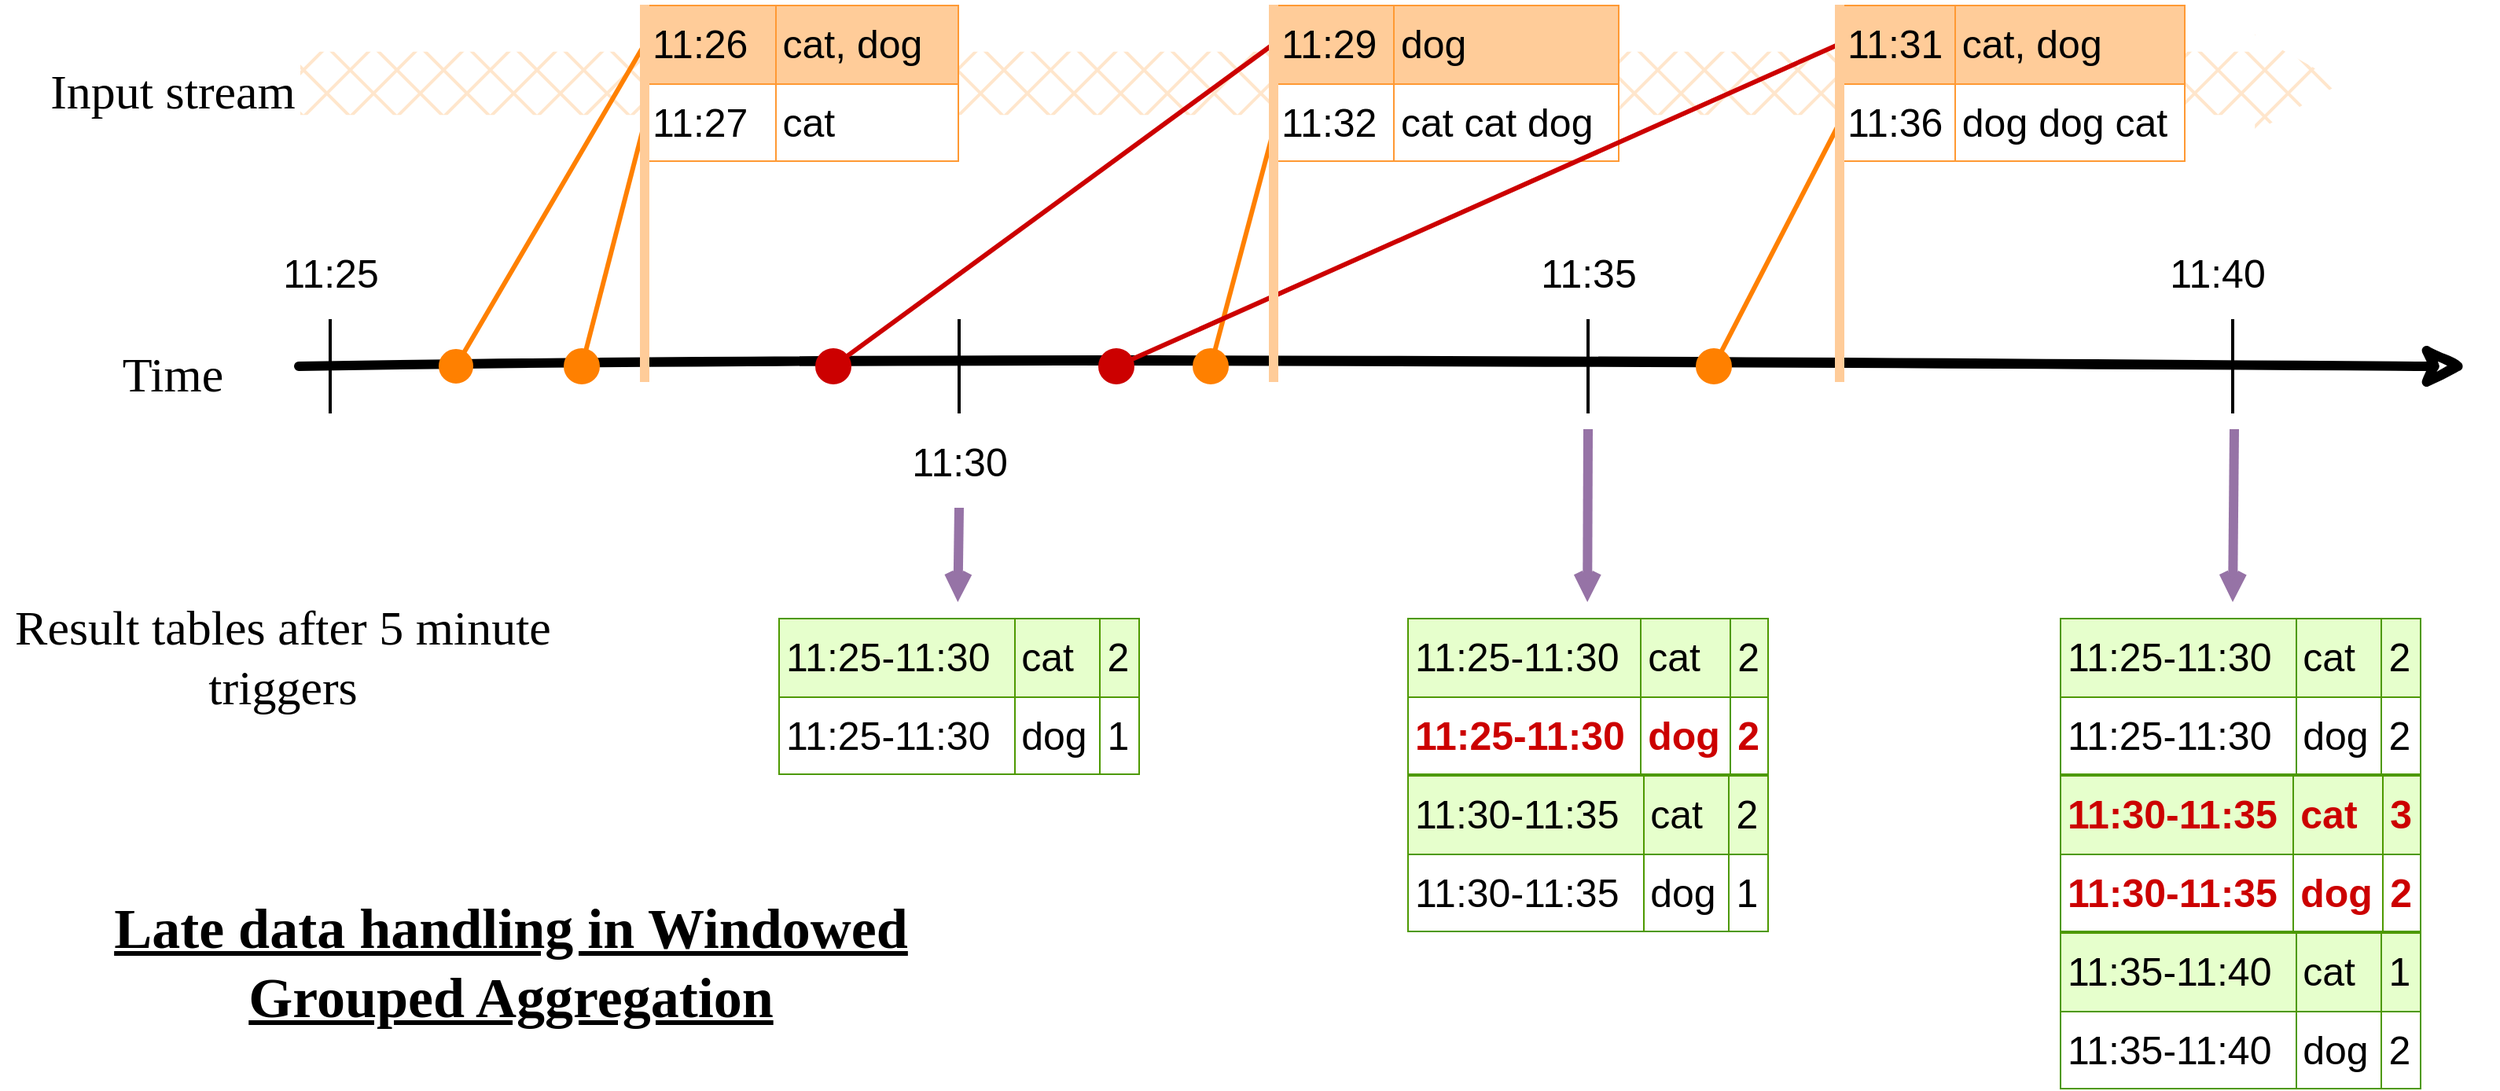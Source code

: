 <mxfile version="13.6.2" type="device"><diagram id="OK4fRtUJybcVafA0Imvn" name="Page-1"><mxGraphModel dx="2031" dy="1174" grid="1" gridSize="10" guides="1" tooltips="1" connect="1" arrows="1" fold="1" page="1" pageScale="1" pageWidth="1600" pageHeight="900" math="0" shadow="0" extFonts="Architects Daughter^https://fonts.googleapis.com/css?family=Architects+Daughter"><root><mxCell id="0"/><mxCell id="1" parent="0"/><mxCell id="0uO3m_2cr8zbPHywUkM2-1" value="" style="endArrow=classic;html=1;strokeWidth=6;sketch=1;startSize=13;endSize=14;targetPerimeterSpacing=1;" parent="1" edge="1"><mxGeometry width="50" height="50" relative="1" as="geometry"><mxPoint x="220" y="280" as="sourcePoint"/><mxPoint x="1600" y="280" as="targetPoint"/></mxGeometry></mxCell><mxCell id="0uO3m_2cr8zbPHywUkM2-2" value="" style="shape=flexArrow;endArrow=classic;html=1;strokeWidth=2;sketch=0;fillColor=#ffe6cc;strokeColor=none;width=39.31;endSize=17.628;fillStyle=cross-hatch;" parent="1" edge="1"><mxGeometry width="50" height="50" relative="1" as="geometry"><mxPoint x="220" y="100" as="sourcePoint"/><mxPoint x="1520" y="100" as="targetPoint"/></mxGeometry></mxCell><mxCell id="0uO3m_2cr8zbPHywUkM2-40" value="&lt;table width=&quot;100%&quot; cellpadding=&quot;4&quot; style=&quot;width: 100%; height: 100%; background-color: rgb(255, 255, 255); border: 1px solid rgb(255, 153, 51); border-collapse: collapse; font-size: 25px;&quot; border=&quot;1&quot;&gt;&lt;tbody style=&quot;font-size: 25px;&quot;&gt;&lt;tr style=&quot;font-size: 25px;&quot;&gt;&lt;td style=&quot;background-color: rgb(255, 204, 153); font-size: 25px;&quot;&gt;&lt;font style=&quot;font-size: 25px;&quot;&gt;11:26&lt;/font&gt;&lt;/td&gt;&lt;td style=&quot;background-color: rgb(255, 204, 153); font-size: 25px;&quot;&gt;&lt;font style=&quot;font-size: 25px;&quot;&gt;cat, dog&lt;/font&gt;&lt;/td&gt;&lt;/tr&gt;&lt;tr style=&quot;font-size: 25px;&quot;&gt;&lt;td style=&quot;font-size: 25px;&quot;&gt;&lt;font style=&quot;font-size: 25px;&quot;&gt;11:27&lt;/font&gt;&lt;/td&gt;&lt;td style=&quot;font-size: 25px;&quot;&gt;&lt;font style=&quot;font-size: 25px;&quot;&gt;cat&lt;/font&gt;&lt;/td&gt;&lt;/tr&gt;&lt;/tbody&gt;&lt;/table&gt;" style="text;html=1;fillColor=#fff2cc;overflow=fill;rounded=0;fontSize=25;noLabel=0;connectable=1;strokeOpacity=100;arcSize=13;shadow=0;sketch=0;glass=0;" parent="1" vertex="1"><mxGeometry x="440" y="50" width="200" height="100" as="geometry"/></mxCell><mxCell id="0uO3m_2cr8zbPHywUkM2-59" value="&lt;table width=&quot;100%&quot; cellpadding=&quot;4&quot; style=&quot;width: 100% ; height: 100% ; background-color: rgb(255 , 255 , 255) ; border: 1px solid rgb(255 , 153 , 51) ; border-collapse: collapse ; font-size: 25px&quot; border=&quot;1&quot;&gt;&lt;tbody style=&quot;font-size: 25px&quot;&gt;&lt;tr style=&quot;font-size: 25px&quot;&gt;&lt;td style=&quot;background-color: rgb(255 , 204 , 153) ; font-size: 25px&quot;&gt;&lt;font style=&quot;font-size: 25px&quot;&gt;11:29&lt;/font&gt;&lt;/td&gt;&lt;td style=&quot;background-color: rgb(255 , 204 , 153) ; font-size: 25px&quot;&gt;&lt;font style=&quot;font-size: 25px&quot;&gt;dog&lt;/font&gt;&lt;/td&gt;&lt;/tr&gt;&lt;tr style=&quot;font-size: 25px&quot;&gt;&lt;td style=&quot;font-size: 25px&quot;&gt;&lt;font style=&quot;font-size: 25px&quot;&gt;11:32&lt;br&gt;&lt;/font&gt;&lt;/td&gt;&lt;td style=&quot;font-size: 25px&quot;&gt;&lt;font style=&quot;font-size: 25px&quot;&gt;cat cat dog&lt;/font&gt;&lt;/td&gt;&lt;/tr&gt;&lt;/tbody&gt;&lt;/table&gt;" style="text;html=1;fillColor=#fff2cc;overflow=fill;rounded=0;fontSize=25;noLabel=0;connectable=1;strokeOpacity=100;arcSize=13;shadow=0;sketch=0;glass=0;" parent="1" vertex="1"><mxGeometry x="840" y="50" width="220" height="100" as="geometry"/></mxCell><mxCell id="0uO3m_2cr8zbPHywUkM2-61" value="&lt;table width=&quot;100%&quot; cellpadding=&quot;4&quot; style=&quot;width: 100% ; height: 100% ; background-color: rgb(255 , 255 , 255) ; border: 1px solid rgb(255 , 153 , 51) ; border-collapse: collapse ; font-size: 25px&quot; border=&quot;1&quot;&gt;&lt;tbody style=&quot;font-size: 25px&quot;&gt;&lt;tr style=&quot;font-size: 25px&quot;&gt;&lt;td style=&quot;background-color: rgb(255 , 204 , 153) ; font-size: 25px&quot;&gt;&lt;font style=&quot;font-size: 25px&quot;&gt;11:31&lt;/font&gt;&lt;/td&gt;&lt;td style=&quot;background-color: rgb(255 , 204 , 153) ; font-size: 25px&quot;&gt;&lt;font style=&quot;font-size: 25px&quot;&gt;cat, dog&lt;/font&gt;&lt;/td&gt;&lt;/tr&gt;&lt;tr style=&quot;font-size: 25px&quot;&gt;&lt;td style=&quot;font-size: 25px&quot;&gt;&lt;font style=&quot;font-size: 25px&quot;&gt;11:36&lt;/font&gt;&lt;/td&gt;&lt;td style=&quot;font-size: 25px&quot;&gt;dog dog cat&lt;/td&gt;&lt;/tr&gt;&lt;/tbody&gt;&lt;/table&gt;" style="text;html=1;fillColor=#fff2cc;overflow=fill;rounded=0;fontSize=25;noLabel=0;connectable=1;strokeOpacity=100;arcSize=13;shadow=0;sketch=0;glass=0;" parent="1" vertex="1"><mxGeometry x="1200" y="50" width="220" height="100" as="geometry"/></mxCell><mxCell id="0uO3m_2cr8zbPHywUkM2-62" value="" style="endArrow=none;html=1;strokeWidth=2;fontSize=25;fontColor=#000000;" parent="1" edge="1"><mxGeometry width="50" height="50" relative="1" as="geometry"><mxPoint x="240" y="310" as="sourcePoint"/><mxPoint x="240" y="250" as="targetPoint"/></mxGeometry></mxCell><mxCell id="0uO3m_2cr8zbPHywUkM2-64" value="" style="endArrow=none;html=1;strokeWidth=2;fontSize=25;fontColor=#000000;" parent="1" edge="1"><mxGeometry width="50" height="50" relative="1" as="geometry"><mxPoint x="640" y="310" as="sourcePoint"/><mxPoint x="640" y="250" as="targetPoint"/></mxGeometry></mxCell><mxCell id="0uO3m_2cr8zbPHywUkM2-66" value="" style="endArrow=none;html=1;strokeWidth=2;fontSize=25;fontColor=#000000;" parent="1" edge="1"><mxGeometry width="50" height="50" relative="1" as="geometry"><mxPoint x="1040" y="310" as="sourcePoint"/><mxPoint x="1040" y="250" as="targetPoint"/></mxGeometry></mxCell><mxCell id="0uO3m_2cr8zbPHywUkM2-68" value="11:25" style="text;html=1;align=center;verticalAlign=middle;resizable=0;points=[];autosize=1;fontSize=25;" parent="1" vertex="1"><mxGeometry x="200" y="200" width="80" height="40" as="geometry"/></mxCell><mxCell id="0uO3m_2cr8zbPHywUkM2-69" value="11:30" style="text;html=1;align=center;verticalAlign=middle;resizable=0;points=[];autosize=1;fontSize=25;" parent="1" vertex="1"><mxGeometry x="600" y="320" width="80" height="40" as="geometry"/></mxCell><mxCell id="0uO3m_2cr8zbPHywUkM2-70" value="11:35" style="text;html=1;align=center;verticalAlign=middle;resizable=0;points=[];autosize=1;fontSize=25;" parent="1" vertex="1"><mxGeometry x="1000" y="200" width="80" height="40" as="geometry"/></mxCell><mxCell id="0uO3m_2cr8zbPHywUkM2-71" value="" style="endArrow=none;html=1;strokeWidth=2;fontSize=25;fontColor=#000000;" parent="1" edge="1"><mxGeometry width="50" height="50" relative="1" as="geometry"><mxPoint x="1450.0" y="310" as="sourcePoint"/><mxPoint x="1450.0" y="250" as="targetPoint"/></mxGeometry></mxCell><mxCell id="0uO3m_2cr8zbPHywUkM2-72" value="11:40" style="text;html=1;align=center;verticalAlign=middle;resizable=0;points=[];autosize=1;fontSize=25;" parent="1" vertex="1"><mxGeometry x="1400" y="200" width="80" height="40" as="geometry"/></mxCell><mxCell id="0uO3m_2cr8zbPHywUkM2-73" value="" style="endArrow=none;html=1;strokeWidth=3;fontSize=25;fontColor=#000000;entryX=0;entryY=0.25;entryDx=0;entryDy=0;startArrow=oval;startFill=1;strokeColor=#FF8000;startSize=19;endSize=10;" parent="1" target="0uO3m_2cr8zbPHywUkM2-40" edge="1"><mxGeometry width="50" height="50" relative="1" as="geometry"><mxPoint x="320" y="280" as="sourcePoint"/><mxPoint x="120" y="-50" as="targetPoint"/></mxGeometry></mxCell><mxCell id="0uO3m_2cr8zbPHywUkM2-81" value="" style="endArrow=none;html=1;strokeWidth=3;fontSize=25;fontColor=#000000;entryX=0;entryY=0.75;entryDx=0;entryDy=0;startArrow=oval;startFill=1;strokeColor=#FF8000;startSize=20;" parent="1" target="0uO3m_2cr8zbPHywUkM2-40" edge="1"><mxGeometry width="50" height="50" relative="1" as="geometry"><mxPoint x="400" y="280" as="sourcePoint"/><mxPoint x="450" y="85" as="targetPoint"/></mxGeometry></mxCell><mxCell id="0uO3m_2cr8zbPHywUkM2-82" value="" style="endArrow=none;html=1;strokeWidth=3;fontSize=25;fontColor=#000000;entryX=0;entryY=0.25;entryDx=0;entryDy=0;startArrow=oval;startFill=1;startSize=20;strokeColor=#CC0000;" parent="1" target="0uO3m_2cr8zbPHywUkM2-59" edge="1"><mxGeometry width="50" height="50" relative="1" as="geometry"><mxPoint x="560" y="280" as="sourcePoint"/><mxPoint x="450" y="135" as="targetPoint"/></mxGeometry></mxCell><mxCell id="0uO3m_2cr8zbPHywUkM2-83" value="" style="endArrow=none;html=1;strokeWidth=3;fontSize=25;fontColor=#000000;startArrow=oval;startFill=1;strokeColor=#FF8000;startSize=20;" parent="1" edge="1"><mxGeometry width="50" height="50" relative="1" as="geometry"><mxPoint x="800" y="280" as="sourcePoint"/><mxPoint x="840" y="130" as="targetPoint"/></mxGeometry></mxCell><mxCell id="0uO3m_2cr8zbPHywUkM2-84" value="" style="endArrow=none;html=1;strokeWidth=3;fontSize=25;fontColor=#000000;entryX=0;entryY=0.25;entryDx=0;entryDy=0;startArrow=oval;startFill=1;startSize=20;strokeColor=#CC0000;" parent="1" target="0uO3m_2cr8zbPHywUkM2-61" edge="1"><mxGeometry width="50" height="50" relative="1" as="geometry"><mxPoint x="740" y="280" as="sourcePoint"/><mxPoint x="880" y="85" as="targetPoint"/></mxGeometry></mxCell><mxCell id="0uO3m_2cr8zbPHywUkM2-85" value="" style="endArrow=none;html=1;strokeWidth=3;fontSize=25;fontColor=#000000;entryX=0;entryY=0.75;entryDx=0;entryDy=0;startArrow=oval;startFill=1;strokeColor=#FF8000;startSize=20;" parent="1" target="0uO3m_2cr8zbPHywUkM2-61" edge="1"><mxGeometry width="50" height="50" relative="1" as="geometry"><mxPoint x="1120" y="280" as="sourcePoint"/><mxPoint x="890" y="95" as="targetPoint"/></mxGeometry></mxCell><mxCell id="0uO3m_2cr8zbPHywUkM2-86" value="&lt;table width=&quot;100%&quot; cellpadding=&quot;4&quot; style=&quot;width: 100% ; height: 100% ; background-color: rgb(230 , 255 , 204) ; border: 1px solid rgb(77 , 153 , 0) ; border-collapse: collapse ; font-size: 25px&quot; border=&quot;1&quot;&gt;&lt;tbody style=&quot;font-size: 25px&quot;&gt;&lt;tr style=&quot;font-size: 25px&quot;&gt;&lt;td style=&quot;font-size: 25px&quot;&gt;&lt;font style=&quot;font-size: 25px&quot;&gt;11:25-11:30&lt;/font&gt;&lt;/td&gt;&lt;td style=&quot;font-size: 25px&quot;&gt;&lt;font style=&quot;font-size: 25px&quot;&gt;cat&lt;/font&gt;&lt;/td&gt;&lt;td&gt;2&lt;/td&gt;&lt;/tr&gt;&lt;tr style=&quot;font-size: 25px&quot;&gt;&lt;td style=&quot;font-size: 25px ; background-color: rgb(255 , 255 , 255)&quot;&gt;&lt;span&gt;11:25-11:30&lt;/span&gt;&lt;br&gt;&lt;/td&gt;&lt;td style=&quot;font-size: 25px ; background-color: rgb(255 , 255 , 255)&quot;&gt;dog&lt;/td&gt;&lt;td style=&quot;background-color: rgb(255 , 255 , 255)&quot;&gt;1&lt;/td&gt;&lt;/tr&gt;&lt;/tbody&gt;&lt;/table&gt;" style="text;html=1;fillColor=#fff2cc;overflow=fill;rounded=0;fontSize=25;noLabel=0;connectable=1;strokeOpacity=100;arcSize=13;shadow=0;sketch=0;glass=0;" parent="1" vertex="1"><mxGeometry x="525" y="440" width="230" height="100" as="geometry"/></mxCell><mxCell id="0uO3m_2cr8zbPHywUkM2-88" value="&lt;table width=&quot;100%&quot; cellpadding=&quot;4&quot; style=&quot;width: 100% ; height: 100% ; background-color: rgb(230 , 255 , 204) ; border: 1px solid rgb(77 , 153 , 0) ; border-collapse: collapse ; font-size: 25px&quot; border=&quot;1&quot;&gt;&lt;tbody style=&quot;font-size: 25px&quot;&gt;&lt;tr style=&quot;font-size: 25px&quot;&gt;&lt;td style=&quot;font-size: 25px&quot;&gt;&lt;font style=&quot;font-size: 25px&quot;&gt;11:25-11:30&lt;/font&gt;&lt;/td&gt;&lt;td style=&quot;font-size: 25px&quot;&gt;&lt;font style=&quot;font-size: 25px&quot;&gt;cat&lt;/font&gt;&lt;/td&gt;&lt;td&gt;2&lt;/td&gt;&lt;/tr&gt;&lt;tr style=&quot;font-size: 25px&quot;&gt;&lt;td style=&quot;font-size: 25px ; background-color: rgb(255 , 255 , 255)&quot;&gt;&lt;font color=&quot;#cc0000&quot;&gt;&lt;b&gt;&lt;span&gt;11:25-11:30&lt;/span&gt;&lt;br&gt;&lt;/b&gt;&lt;/font&gt;&lt;/td&gt;&lt;td style=&quot;font-size: 25px ; background-color: rgb(255 , 255 , 255)&quot;&gt;&lt;font color=&quot;#cc0000&quot;&gt;&lt;b&gt;dog&lt;/b&gt;&lt;/font&gt;&lt;/td&gt;&lt;td style=&quot;background-color: rgb(255 , 255 , 255)&quot;&gt;&lt;font color=&quot;#cc0000&quot;&gt;&lt;b&gt;2&lt;/b&gt;&lt;/font&gt;&lt;/td&gt;&lt;/tr&gt;&lt;/tbody&gt;&lt;/table&gt;" style="text;html=1;fillColor=#fff2cc;overflow=fill;rounded=0;fontSize=25;noLabel=0;connectable=1;strokeOpacity=100;arcSize=13;shadow=0;sketch=0;glass=0;" parent="1" vertex="1"><mxGeometry x="925" y="440" width="230" height="100" as="geometry"/></mxCell><mxCell id="0uO3m_2cr8zbPHywUkM2-89" value="&lt;table width=&quot;100%&quot; cellpadding=&quot;4&quot; style=&quot;width: 100% ; height: 100% ; background-color: rgb(230 , 255 , 204) ; border: 1px solid rgb(77 , 153 , 0) ; border-collapse: collapse ; font-size: 25px&quot; border=&quot;1&quot;&gt;&lt;tbody style=&quot;font-size: 25px&quot;&gt;&lt;tr style=&quot;font-size: 25px&quot;&gt;&lt;td style=&quot;font-size: 25px&quot;&gt;&lt;font style=&quot;font-size: 25px&quot;&gt;11:30-11:35&lt;/font&gt;&lt;/td&gt;&lt;td style=&quot;font-size: 25px&quot;&gt;&lt;font style=&quot;font-size: 25px&quot;&gt;cat&lt;/font&gt;&lt;/td&gt;&lt;td&gt;2&lt;/td&gt;&lt;/tr&gt;&lt;tr style=&quot;font-size: 25px&quot;&gt;&lt;td style=&quot;font-size: 25px ; background-color: rgb(255 , 255 , 255)&quot;&gt;&lt;span&gt;11:30-11:35&lt;/span&gt;&lt;br&gt;&lt;/td&gt;&lt;td style=&quot;font-size: 25px ; background-color: rgb(255 , 255 , 255)&quot;&gt;dog&lt;/td&gt;&lt;td style=&quot;background-color: rgb(255 , 255 , 255)&quot;&gt;1&lt;/td&gt;&lt;/tr&gt;&lt;/tbody&gt;&lt;/table&gt;" style="text;html=1;fillColor=#fff2cc;overflow=fill;rounded=0;fontSize=25;noLabel=0;connectable=1;strokeOpacity=100;arcSize=13;shadow=0;sketch=0;glass=0;" parent="1" vertex="1"><mxGeometry x="925" y="540" width="230" height="100" as="geometry"/></mxCell><mxCell id="0uO3m_2cr8zbPHywUkM2-90" value="&lt;table width=&quot;100%&quot; cellpadding=&quot;4&quot; style=&quot;width: 100% ; height: 100% ; background-color: rgb(230 , 255 , 204) ; border: 1px solid rgb(77 , 153 , 0) ; border-collapse: collapse ; font-size: 25px&quot; border=&quot;1&quot;&gt;&lt;tbody style=&quot;font-size: 25px&quot;&gt;&lt;tr style=&quot;font-size: 25px&quot;&gt;&lt;td style=&quot;font-size: 25px&quot;&gt;&lt;font style=&quot;font-size: 25px&quot;&gt;11:25-11:30&lt;/font&gt;&lt;/td&gt;&lt;td style=&quot;font-size: 25px&quot;&gt;&lt;font style=&quot;font-size: 25px&quot;&gt;cat&lt;/font&gt;&lt;/td&gt;&lt;td&gt;2&lt;/td&gt;&lt;/tr&gt;&lt;tr style=&quot;font-size: 25px&quot;&gt;&lt;td style=&quot;font-size: 25px ; background-color: rgb(255 , 255 , 255)&quot;&gt;&lt;span&gt;11:25-11:30&lt;/span&gt;&lt;br&gt;&lt;/td&gt;&lt;td style=&quot;font-size: 25px ; background-color: rgb(255 , 255 , 255)&quot;&gt;dog&lt;/td&gt;&lt;td style=&quot;background-color: rgb(255 , 255 , 255)&quot;&gt;2&lt;/td&gt;&lt;/tr&gt;&lt;/tbody&gt;&lt;/table&gt;" style="text;html=1;fillColor=#fff2cc;overflow=fill;rounded=0;fontSize=25;noLabel=0;connectable=1;strokeOpacity=100;arcSize=13;shadow=0;sketch=0;glass=0;" parent="1" vertex="1"><mxGeometry x="1340" y="440" width="230" height="100" as="geometry"/></mxCell><mxCell id="0uO3m_2cr8zbPHywUkM2-91" value="&lt;table width=&quot;100%&quot; cellpadding=&quot;4&quot; style=&quot;width: 100% ; height: 100% ; background-color: rgb(230 , 255 , 204) ; border: 1px solid rgb(77 , 153 , 0) ; border-collapse: collapse ; font-size: 25px&quot; border=&quot;1&quot;&gt;&lt;tbody style=&quot;font-size: 25px&quot;&gt;&lt;tr style=&quot;font-size: 25px&quot;&gt;&lt;td style=&quot;font-size: 25px&quot;&gt;&lt;font style=&quot;font-size: 25px&quot; color=&quot;#cc0000&quot;&gt;&lt;b&gt;11:30-11:35&lt;/b&gt;&lt;/font&gt;&lt;/td&gt;&lt;td style=&quot;font-size: 25px&quot;&gt;&lt;font style=&quot;font-size: 25px&quot; color=&quot;#cc0000&quot;&gt;&lt;b&gt;cat&lt;/b&gt;&lt;/font&gt;&lt;/td&gt;&lt;td&gt;&lt;font color=&quot;#cc0000&quot;&gt;&lt;b&gt;3&lt;/b&gt;&lt;/font&gt;&lt;/td&gt;&lt;/tr&gt;&lt;tr style=&quot;font-size: 25px&quot;&gt;&lt;td style=&quot;font-size: 25px ; background-color: rgb(255 , 255 , 255)&quot;&gt;&lt;font color=&quot;#cc0000&quot;&gt;&lt;b&gt;&lt;span&gt;11:30-11:35&lt;/span&gt;&lt;br&gt;&lt;/b&gt;&lt;/font&gt;&lt;/td&gt;&lt;td style=&quot;font-size: 25px ; background-color: rgb(255 , 255 , 255)&quot;&gt;&lt;font color=&quot;#cc0000&quot;&gt;&lt;b&gt;dog&lt;/b&gt;&lt;/font&gt;&lt;/td&gt;&lt;td style=&quot;background-color: rgb(255 , 255 , 255)&quot;&gt;&lt;font color=&quot;#cc0000&quot;&gt;&lt;b&gt;2&lt;/b&gt;&lt;/font&gt;&lt;/td&gt;&lt;/tr&gt;&lt;/tbody&gt;&lt;/table&gt;" style="text;html=1;fillColor=#fff2cc;overflow=fill;rounded=0;fontSize=25;noLabel=0;connectable=1;strokeOpacity=100;arcSize=13;shadow=0;sketch=0;glass=0;" parent="1" vertex="1"><mxGeometry x="1340" y="540" width="230" height="100" as="geometry"/></mxCell><mxCell id="0uO3m_2cr8zbPHywUkM2-92" value="&lt;table width=&quot;100%&quot; cellpadding=&quot;4&quot; style=&quot;width: 100% ; height: 100% ; background-color: rgb(230 , 255 , 204) ; border: 1px solid rgb(77 , 153 , 0) ; border-collapse: collapse ; font-size: 25px&quot; border=&quot;1&quot;&gt;&lt;tbody style=&quot;font-size: 25px&quot;&gt;&lt;tr style=&quot;font-size: 25px&quot;&gt;&lt;td style=&quot;font-size: 25px&quot;&gt;&lt;font style=&quot;font-size: 25px&quot;&gt;11:35-11:40&lt;/font&gt;&lt;/td&gt;&lt;td style=&quot;font-size: 25px&quot;&gt;&lt;font style=&quot;font-size: 25px&quot;&gt;cat&lt;/font&gt;&lt;/td&gt;&lt;td&gt;1&lt;/td&gt;&lt;/tr&gt;&lt;tr style=&quot;font-size: 25px&quot;&gt;&lt;td style=&quot;font-size: 25px ; background-color: rgb(255 , 255 , 255)&quot;&gt;&lt;span&gt;11:35-11:40&lt;/span&gt;&lt;br&gt;&lt;/td&gt;&lt;td style=&quot;font-size: 25px ; background-color: rgb(255 , 255 , 255)&quot;&gt;dog&lt;/td&gt;&lt;td style=&quot;background-color: rgb(255 , 255 , 255)&quot;&gt;2&lt;/td&gt;&lt;/tr&gt;&lt;/tbody&gt;&lt;/table&gt;" style="text;html=1;fillColor=#fff2cc;overflow=fill;rounded=0;fontSize=25;noLabel=0;connectable=1;strokeOpacity=100;arcSize=13;shadow=0;sketch=0;glass=0;" parent="1" vertex="1"><mxGeometry x="1340" y="640" width="230" height="100" as="geometry"/></mxCell><mxCell id="0uO3m_2cr8zbPHywUkM2-93" value="&lt;font face=&quot;Architects Daughter&quot; style=&quot;font-size: 31px&quot;&gt;Result tables after 5 minute triggers&lt;/font&gt;" style="text;html=1;strokeColor=none;fillColor=none;align=center;verticalAlign=middle;whiteSpace=wrap;rounded=0;shadow=0;glass=0;sketch=0;fontSize=25;" parent="1" vertex="1"><mxGeometry x="30" y="410" width="360" height="110" as="geometry"/></mxCell><mxCell id="0uO3m_2cr8zbPHywUkM2-94" value="&lt;font face=&quot;Architects Daughter&quot; style=&quot;font-size: 31px&quot;&gt;Time&lt;/font&gt;" style="text;html=1;strokeColor=none;fillColor=none;align=center;verticalAlign=middle;whiteSpace=wrap;rounded=0;shadow=0;glass=0;sketch=0;fontSize=25;" parent="1" vertex="1"><mxGeometry x="60" y="250" width="160" height="70" as="geometry"/></mxCell><mxCell id="0uO3m_2cr8zbPHywUkM2-95" value="&lt;font face=&quot;Architects Daughter&quot; style=&quot;font-size: 31px&quot;&gt;Input stream&lt;/font&gt;" style="text;html=1;strokeColor=none;fillColor=none;align=center;verticalAlign=middle;whiteSpace=wrap;rounded=0;shadow=0;glass=0;sketch=0;fontSize=25;" parent="1" vertex="1"><mxGeometry x="60" y="70" width="160" height="70" as="geometry"/></mxCell><mxCell id="0uO3m_2cr8zbPHywUkM2-96" value="&lt;font face=&quot;Architects Daughter&quot; size=&quot;1&quot;&gt;&lt;b&gt;&lt;u style=&quot;font-size: 36px&quot;&gt;Late data handling in Windowed Grouped Aggregation&lt;/u&gt;&lt;/b&gt;&lt;/font&gt;" style="text;html=1;strokeColor=none;fillColor=none;align=center;verticalAlign=middle;whiteSpace=wrap;rounded=0;shadow=0;glass=0;sketch=0;fontSize=25;" parent="1" vertex="1"><mxGeometry x="60" y="610" width="590" height="100" as="geometry"/></mxCell><mxCell id="BbRybL_DMKOdyqaHGSdI-1" value="" style="endArrow=none;html=1;strokeWidth=6;fontSize=25;fontColor=#000000;fillColor=#ffe6cc;strokeColor=#FFCC99;" parent="1" edge="1"><mxGeometry width="50" height="50" relative="1" as="geometry"><mxPoint x="440" y="290" as="sourcePoint"/><mxPoint x="440" y="50" as="targetPoint"/></mxGeometry></mxCell><mxCell id="BbRybL_DMKOdyqaHGSdI-2" value="" style="endArrow=none;html=1;strokeWidth=6;fontSize=25;fontColor=#000000;fillColor=#ffe6cc;strokeColor=#FFCC99;" parent="1" edge="1"><mxGeometry width="50" height="50" relative="1" as="geometry"><mxPoint x="840" y="290" as="sourcePoint"/><mxPoint x="840" y="50" as="targetPoint"/></mxGeometry></mxCell><mxCell id="BbRybL_DMKOdyqaHGSdI-3" value="" style="endArrow=none;html=1;strokeWidth=6;fontSize=25;fontColor=#000000;fillColor=#ffe6cc;strokeColor=#FFCC99;" parent="1" edge="1"><mxGeometry width="50" height="50" relative="1" as="geometry"><mxPoint x="1200" y="290" as="sourcePoint"/><mxPoint x="1200" y="50" as="targetPoint"/></mxGeometry></mxCell><mxCell id="9LVe-Jcsb69YT7ZCGHZk-1" value="" style="endArrow=none;html=1;strokeWidth=6;fontSize=25;fontColor=#000000;fillColor=#e1d5e7;strokeColor=#9673a6;startArrow=open;startFill=0;" edge="1" parent="1"><mxGeometry width="50" height="50" relative="1" as="geometry"><mxPoint x="639.17" y="430" as="sourcePoint"/><mxPoint x="640" y="370" as="targetPoint"/></mxGeometry></mxCell><mxCell id="9LVe-Jcsb69YT7ZCGHZk-2" value="" style="endArrow=none;html=1;strokeWidth=6;fontSize=25;fontColor=#000000;fillColor=#e1d5e7;strokeColor=#9673a6;startArrow=open;startFill=0;" edge="1" parent="1"><mxGeometry width="50" height="50" relative="1" as="geometry"><mxPoint x="1039.58" y="430" as="sourcePoint"/><mxPoint x="1040" y="320" as="targetPoint"/></mxGeometry></mxCell><mxCell id="9LVe-Jcsb69YT7ZCGHZk-3" value="" style="endArrow=none;html=1;strokeWidth=6;fontSize=25;fontColor=#000000;fillColor=#e1d5e7;strokeColor=#9673a6;startArrow=open;startFill=0;" edge="1" parent="1"><mxGeometry width="50" height="50" relative="1" as="geometry"><mxPoint x="1450" y="430" as="sourcePoint"/><mxPoint x="1451" y="320" as="targetPoint"/></mxGeometry></mxCell></root></mxGraphModel></diagram></mxfile>